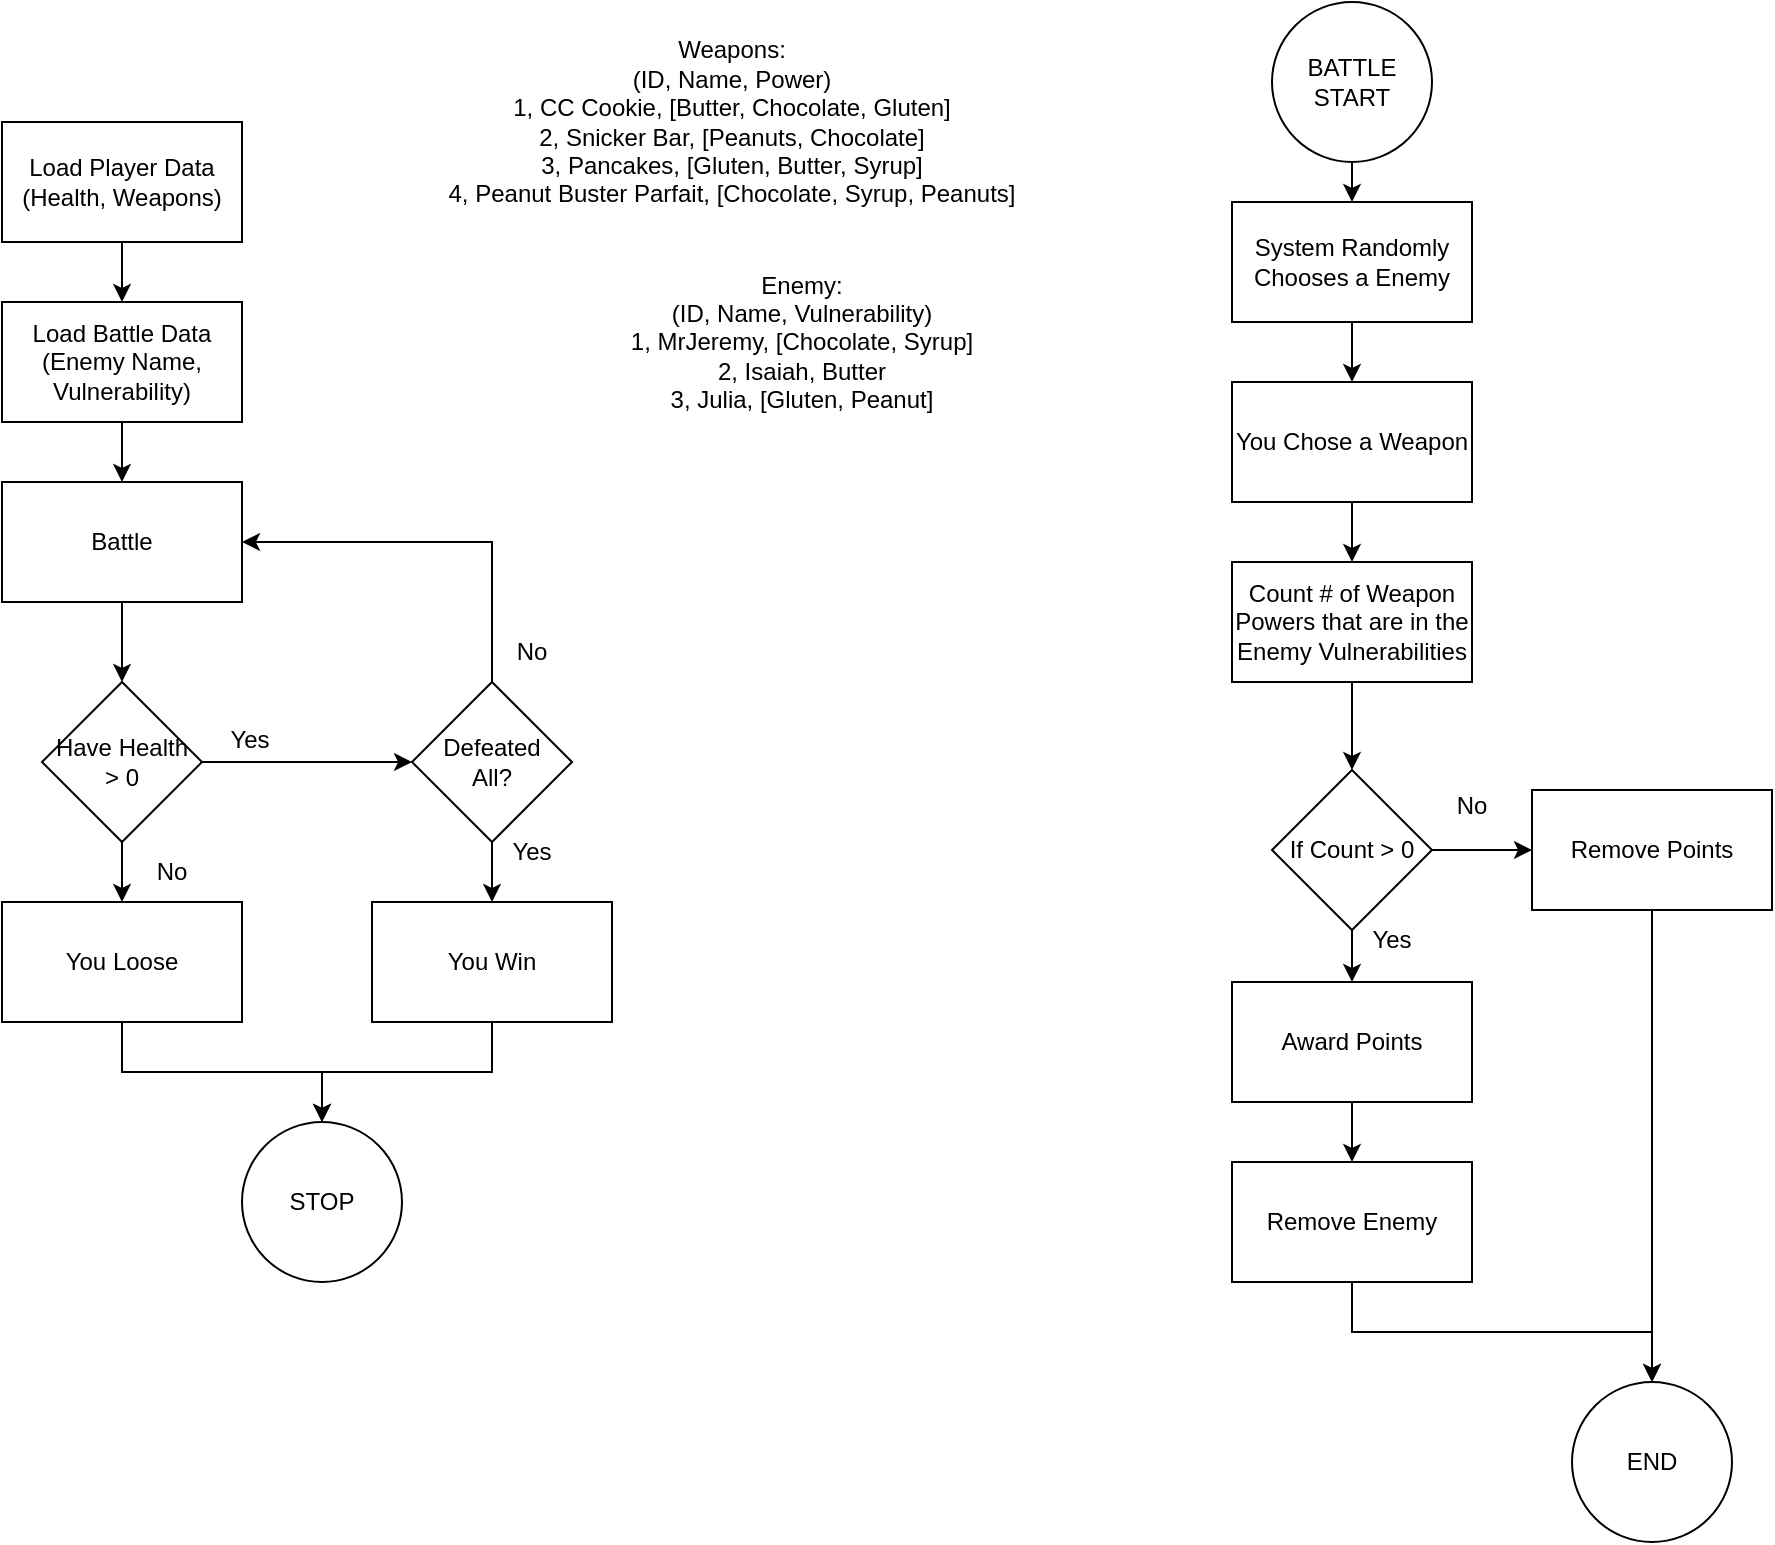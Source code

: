 <mxfile version="28.2.5">
  <diagram name="Page-1" id="CNQS5Xrqt7zqd8Gi99tT">
    <mxGraphModel dx="1840" dy="1060" grid="1" gridSize="10" guides="1" tooltips="1" connect="1" arrows="1" fold="1" page="1" pageScale="1" pageWidth="850" pageHeight="1100" math="0" shadow="0">
      <root>
        <mxCell id="0" />
        <mxCell id="1" parent="0" />
        <mxCell id="JxfOv3fXcAA6r9yUdwZh-14" style="edgeStyle=orthogonalEdgeStyle;rounded=0;orthogonalLoop=1;jettySize=auto;html=1;exitX=0.5;exitY=1;exitDx=0;exitDy=0;entryX=0.5;entryY=0;entryDx=0;entryDy=0;" edge="1" parent="1" source="JxfOv3fXcAA6r9yUdwZh-1" target="JxfOv3fXcAA6r9yUdwZh-2">
          <mxGeometry relative="1" as="geometry" />
        </mxCell>
        <mxCell id="JxfOv3fXcAA6r9yUdwZh-1" value="Load Player Data&lt;div&gt;(Health, Weapons)&lt;/div&gt;" style="rounded=0;whiteSpace=wrap;html=1;" vertex="1" parent="1">
          <mxGeometry x="305" y="80" width="120" height="60" as="geometry" />
        </mxCell>
        <mxCell id="JxfOv3fXcAA6r9yUdwZh-15" style="edgeStyle=orthogonalEdgeStyle;rounded=0;orthogonalLoop=1;jettySize=auto;html=1;exitX=0.5;exitY=1;exitDx=0;exitDy=0;entryX=0.5;entryY=0;entryDx=0;entryDy=0;" edge="1" parent="1" source="JxfOv3fXcAA6r9yUdwZh-2" target="JxfOv3fXcAA6r9yUdwZh-3">
          <mxGeometry relative="1" as="geometry" />
        </mxCell>
        <mxCell id="JxfOv3fXcAA6r9yUdwZh-2" value="Load Battle Data&lt;div&gt;(Enemy Name, Vulnerability)&lt;/div&gt;" style="rounded=0;whiteSpace=wrap;html=1;" vertex="1" parent="1">
          <mxGeometry x="305" y="170" width="120" height="60" as="geometry" />
        </mxCell>
        <mxCell id="JxfOv3fXcAA6r9yUdwZh-3" value="Battle" style="rounded=0;whiteSpace=wrap;html=1;" vertex="1" parent="1">
          <mxGeometry x="305" y="260" width="120" height="60" as="geometry" />
        </mxCell>
        <mxCell id="JxfOv3fXcAA6r9yUdwZh-17" style="edgeStyle=orthogonalEdgeStyle;rounded=0;orthogonalLoop=1;jettySize=auto;html=1;exitX=1;exitY=0.5;exitDx=0;exitDy=0;entryX=0;entryY=0.5;entryDx=0;entryDy=0;" edge="1" parent="1" source="JxfOv3fXcAA6r9yUdwZh-4" target="JxfOv3fXcAA6r9yUdwZh-9">
          <mxGeometry relative="1" as="geometry" />
        </mxCell>
        <mxCell id="JxfOv3fXcAA6r9yUdwZh-4" value="Have Health&lt;div&gt;&amp;gt; 0&lt;/div&gt;" style="rhombus;whiteSpace=wrap;html=1;" vertex="1" parent="1">
          <mxGeometry x="325" y="360" width="80" height="80" as="geometry" />
        </mxCell>
        <mxCell id="JxfOv3fXcAA6r9yUdwZh-18" style="edgeStyle=orthogonalEdgeStyle;rounded=0;orthogonalLoop=1;jettySize=auto;html=1;exitX=0.5;exitY=1;exitDx=0;exitDy=0;entryX=0.5;entryY=0;entryDx=0;entryDy=0;" edge="1" parent="1" source="JxfOv3fXcAA6r9yUdwZh-5" target="JxfOv3fXcAA6r9yUdwZh-6">
          <mxGeometry relative="1" as="geometry" />
        </mxCell>
        <mxCell id="JxfOv3fXcAA6r9yUdwZh-5" value="You Loose" style="rounded=0;whiteSpace=wrap;html=1;" vertex="1" parent="1">
          <mxGeometry x="305" y="470" width="120" height="60" as="geometry" />
        </mxCell>
        <mxCell id="JxfOv3fXcAA6r9yUdwZh-6" value="STOP" style="ellipse;whiteSpace=wrap;html=1;aspect=fixed;" vertex="1" parent="1">
          <mxGeometry x="425" y="580" width="80" height="80" as="geometry" />
        </mxCell>
        <mxCell id="JxfOv3fXcAA6r9yUdwZh-7" value="" style="endArrow=classic;html=1;rounded=0;exitX=0.5;exitY=1;exitDx=0;exitDy=0;entryX=0.5;entryY=0;entryDx=0;entryDy=0;" edge="1" parent="1" source="JxfOv3fXcAA6r9yUdwZh-4" target="JxfOv3fXcAA6r9yUdwZh-5">
          <mxGeometry width="50" height="50" relative="1" as="geometry">
            <mxPoint x="350" y="410" as="sourcePoint" />
            <mxPoint x="400" y="360" as="targetPoint" />
          </mxGeometry>
        </mxCell>
        <mxCell id="JxfOv3fXcAA6r9yUdwZh-8" value="No" style="text;html=1;align=center;verticalAlign=middle;whiteSpace=wrap;rounded=0;" vertex="1" parent="1">
          <mxGeometry x="360" y="440" width="60" height="30" as="geometry" />
        </mxCell>
        <mxCell id="JxfOv3fXcAA6r9yUdwZh-16" style="edgeStyle=orthogonalEdgeStyle;rounded=0;orthogonalLoop=1;jettySize=auto;html=1;exitX=0.5;exitY=1;exitDx=0;exitDy=0;entryX=0.5;entryY=0;entryDx=0;entryDy=0;" edge="1" parent="1" source="JxfOv3fXcAA6r9yUdwZh-9" target="JxfOv3fXcAA6r9yUdwZh-10">
          <mxGeometry relative="1" as="geometry" />
        </mxCell>
        <mxCell id="JxfOv3fXcAA6r9yUdwZh-9" value="Defeated&lt;div&gt;All?&lt;/div&gt;" style="rhombus;whiteSpace=wrap;html=1;" vertex="1" parent="1">
          <mxGeometry x="510" y="360" width="80" height="80" as="geometry" />
        </mxCell>
        <mxCell id="JxfOv3fXcAA6r9yUdwZh-19" style="edgeStyle=orthogonalEdgeStyle;rounded=0;orthogonalLoop=1;jettySize=auto;html=1;exitX=0.5;exitY=1;exitDx=0;exitDy=0;entryX=0.5;entryY=0;entryDx=0;entryDy=0;" edge="1" parent="1" source="JxfOv3fXcAA6r9yUdwZh-10" target="JxfOv3fXcAA6r9yUdwZh-6">
          <mxGeometry relative="1" as="geometry" />
        </mxCell>
        <mxCell id="JxfOv3fXcAA6r9yUdwZh-10" value="You Win" style="rounded=0;whiteSpace=wrap;html=1;" vertex="1" parent="1">
          <mxGeometry x="490" y="470" width="120" height="60" as="geometry" />
        </mxCell>
        <mxCell id="JxfOv3fXcAA6r9yUdwZh-11" value="" style="endArrow=classic;html=1;rounded=0;exitX=0.5;exitY=0;exitDx=0;exitDy=0;entryX=1;entryY=0.5;entryDx=0;entryDy=0;" edge="1" parent="1" source="JxfOv3fXcAA6r9yUdwZh-9" target="JxfOv3fXcAA6r9yUdwZh-3">
          <mxGeometry width="50" height="50" relative="1" as="geometry">
            <mxPoint x="350" y="410" as="sourcePoint" />
            <mxPoint x="400" y="360" as="targetPoint" />
            <Array as="points">
              <mxPoint x="550" y="290" />
            </Array>
          </mxGeometry>
        </mxCell>
        <mxCell id="JxfOv3fXcAA6r9yUdwZh-12" value="" style="endArrow=classic;html=1;rounded=0;exitX=0.5;exitY=1;exitDx=0;exitDy=0;entryX=0.5;entryY=0;entryDx=0;entryDy=0;" edge="1" parent="1" source="JxfOv3fXcAA6r9yUdwZh-3" target="JxfOv3fXcAA6r9yUdwZh-4">
          <mxGeometry width="50" height="50" relative="1" as="geometry">
            <mxPoint x="350" y="410" as="sourcePoint" />
            <mxPoint x="400" y="360" as="targetPoint" />
          </mxGeometry>
        </mxCell>
        <mxCell id="JxfOv3fXcAA6r9yUdwZh-20" value="Yes" style="text;html=1;align=center;verticalAlign=middle;whiteSpace=wrap;rounded=0;" vertex="1" parent="1">
          <mxGeometry x="399" y="374" width="60" height="30" as="geometry" />
        </mxCell>
        <mxCell id="JxfOv3fXcAA6r9yUdwZh-21" value="Yes" style="text;html=1;align=center;verticalAlign=middle;whiteSpace=wrap;rounded=0;" vertex="1" parent="1">
          <mxGeometry x="540" y="430" width="60" height="30" as="geometry" />
        </mxCell>
        <mxCell id="JxfOv3fXcAA6r9yUdwZh-22" value="No" style="text;html=1;align=center;verticalAlign=middle;whiteSpace=wrap;rounded=0;" vertex="1" parent="1">
          <mxGeometry x="540" y="330" width="60" height="30" as="geometry" />
        </mxCell>
        <mxCell id="JxfOv3fXcAA6r9yUdwZh-23" value="Enemy:&lt;div&gt;(&lt;span style=&quot;background-color: transparent; color: light-dark(rgb(0, 0, 0), rgb(255, 255, 255));&quot;&gt;ID, Name, Vulnerability)&lt;/span&gt;&lt;/div&gt;&lt;div&gt;&lt;span style=&quot;background-color: transparent; color: light-dark(rgb(0, 0, 0), rgb(255, 255, 255));&quot;&gt;1, MrJeremy, [Chocolate, Syrup]&lt;/span&gt;&lt;/div&gt;&lt;div&gt;&lt;span style=&quot;background-color: transparent; color: light-dark(rgb(0, 0, 0), rgb(255, 255, 255));&quot;&gt;2, Isaiah, Butter&lt;/span&gt;&lt;/div&gt;&lt;div&gt;&lt;span style=&quot;background-color: transparent; color: light-dark(rgb(0, 0, 0), rgb(255, 255, 255));&quot;&gt;3, Julia, [Gluten, Peanut]&lt;/span&gt;&lt;/div&gt;" style="text;html=1;align=center;verticalAlign=middle;whiteSpace=wrap;rounded=0;" vertex="1" parent="1">
          <mxGeometry x="615" y="130" width="180" height="120" as="geometry" />
        </mxCell>
        <mxCell id="JxfOv3fXcAA6r9yUdwZh-25" value="Weapons:&lt;div&gt;(&lt;span style=&quot;background-color: transparent; color: light-dark(rgb(0, 0, 0), rgb(255, 255, 255));&quot;&gt;ID, Name, Power)&lt;/span&gt;&lt;/div&gt;&lt;div&gt;&lt;span style=&quot;background-color: transparent; color: light-dark(rgb(0, 0, 0), rgb(255, 255, 255));&quot;&gt;1, CC Cookie, [Butter, Chocolate, Gluten]&lt;/span&gt;&lt;/div&gt;&lt;div&gt;&lt;span style=&quot;background-color: transparent; color: light-dark(rgb(0, 0, 0), rgb(255, 255, 255));&quot;&gt;2, Snicker Bar, [Peanuts, Chocolate]&lt;/span&gt;&lt;/div&gt;&lt;div&gt;&lt;span style=&quot;background-color: transparent; color: light-dark(rgb(0, 0, 0), rgb(255, 255, 255));&quot;&gt;3, Pancakes, [Gluten, Butter, Syrup]&lt;/span&gt;&lt;/div&gt;&lt;div&gt;&lt;span style=&quot;background-color: transparent; color: light-dark(rgb(0, 0, 0), rgb(255, 255, 255));&quot;&gt;4, Peanut Buster Parfait, [Chocolate, Syrup, Peanuts]&lt;/span&gt;&lt;/div&gt;" style="text;html=1;align=center;verticalAlign=middle;whiteSpace=wrap;rounded=0;" vertex="1" parent="1">
          <mxGeometry x="510" y="20" width="320" height="120" as="geometry" />
        </mxCell>
        <mxCell id="JxfOv3fXcAA6r9yUdwZh-43" style="edgeStyle=orthogonalEdgeStyle;rounded=0;orthogonalLoop=1;jettySize=auto;html=1;exitX=0.5;exitY=1;exitDx=0;exitDy=0;entryX=0.5;entryY=0;entryDx=0;entryDy=0;" edge="1" parent="1" source="JxfOv3fXcAA6r9yUdwZh-27" target="JxfOv3fXcAA6r9yUdwZh-28">
          <mxGeometry relative="1" as="geometry" />
        </mxCell>
        <mxCell id="JxfOv3fXcAA6r9yUdwZh-27" value="System Randomly Chooses a Enemy" style="rounded=0;whiteSpace=wrap;html=1;" vertex="1" parent="1">
          <mxGeometry x="920" y="120" width="120" height="60" as="geometry" />
        </mxCell>
        <mxCell id="JxfOv3fXcAA6r9yUdwZh-44" style="edgeStyle=orthogonalEdgeStyle;rounded=0;orthogonalLoop=1;jettySize=auto;html=1;exitX=0.5;exitY=1;exitDx=0;exitDy=0;entryX=0.5;entryY=0;entryDx=0;entryDy=0;" edge="1" parent="1" source="JxfOv3fXcAA6r9yUdwZh-28" target="JxfOv3fXcAA6r9yUdwZh-29">
          <mxGeometry relative="1" as="geometry" />
        </mxCell>
        <mxCell id="JxfOv3fXcAA6r9yUdwZh-28" value="You Chose a Weapon" style="rounded=0;whiteSpace=wrap;html=1;" vertex="1" parent="1">
          <mxGeometry x="920" y="210" width="120" height="60" as="geometry" />
        </mxCell>
        <mxCell id="JxfOv3fXcAA6r9yUdwZh-33" style="edgeStyle=orthogonalEdgeStyle;rounded=0;orthogonalLoop=1;jettySize=auto;html=1;exitX=0.5;exitY=1;exitDx=0;exitDy=0;entryX=0.5;entryY=0;entryDx=0;entryDy=0;" edge="1" parent="1" source="JxfOv3fXcAA6r9yUdwZh-29" target="JxfOv3fXcAA6r9yUdwZh-30">
          <mxGeometry relative="1" as="geometry" />
        </mxCell>
        <mxCell id="JxfOv3fXcAA6r9yUdwZh-29" value="Count # of Weapon Powers that are in the Enemy Vulnerabilities" style="rounded=0;whiteSpace=wrap;html=1;" vertex="1" parent="1">
          <mxGeometry x="920" y="300" width="120" height="60" as="geometry" />
        </mxCell>
        <mxCell id="JxfOv3fXcAA6r9yUdwZh-34" style="edgeStyle=orthogonalEdgeStyle;rounded=0;orthogonalLoop=1;jettySize=auto;html=1;exitX=0.5;exitY=1;exitDx=0;exitDy=0;entryX=0.5;entryY=0;entryDx=0;entryDy=0;" edge="1" parent="1" source="JxfOv3fXcAA6r9yUdwZh-30" target="JxfOv3fXcAA6r9yUdwZh-31">
          <mxGeometry relative="1" as="geometry" />
        </mxCell>
        <mxCell id="JxfOv3fXcAA6r9yUdwZh-42" style="edgeStyle=orthogonalEdgeStyle;rounded=0;orthogonalLoop=1;jettySize=auto;html=1;exitX=1;exitY=0.5;exitDx=0;exitDy=0;entryX=0;entryY=0.5;entryDx=0;entryDy=0;" edge="1" parent="1" source="JxfOv3fXcAA6r9yUdwZh-30" target="JxfOv3fXcAA6r9yUdwZh-32">
          <mxGeometry relative="1" as="geometry" />
        </mxCell>
        <mxCell id="JxfOv3fXcAA6r9yUdwZh-30" value="If Count &amp;gt; 0" style="rhombus;whiteSpace=wrap;html=1;" vertex="1" parent="1">
          <mxGeometry x="940" y="404" width="80" height="80" as="geometry" />
        </mxCell>
        <mxCell id="JxfOv3fXcAA6r9yUdwZh-36" style="edgeStyle=orthogonalEdgeStyle;rounded=0;orthogonalLoop=1;jettySize=auto;html=1;exitX=0.5;exitY=1;exitDx=0;exitDy=0;" edge="1" parent="1" source="JxfOv3fXcAA6r9yUdwZh-31" target="JxfOv3fXcAA6r9yUdwZh-35">
          <mxGeometry relative="1" as="geometry" />
        </mxCell>
        <mxCell id="JxfOv3fXcAA6r9yUdwZh-31" value="Award Points" style="rounded=0;whiteSpace=wrap;html=1;" vertex="1" parent="1">
          <mxGeometry x="920" y="510" width="120" height="60" as="geometry" />
        </mxCell>
        <mxCell id="JxfOv3fXcAA6r9yUdwZh-47" style="edgeStyle=orthogonalEdgeStyle;rounded=0;orthogonalLoop=1;jettySize=auto;html=1;exitX=0.5;exitY=1;exitDx=0;exitDy=0;entryX=0.5;entryY=0;entryDx=0;entryDy=0;" edge="1" parent="1" source="JxfOv3fXcAA6r9yUdwZh-32" target="JxfOv3fXcAA6r9yUdwZh-45">
          <mxGeometry relative="1" as="geometry">
            <mxPoint x="1130" y="680" as="targetPoint" />
          </mxGeometry>
        </mxCell>
        <mxCell id="JxfOv3fXcAA6r9yUdwZh-32" value="Remove Points" style="rounded=0;whiteSpace=wrap;html=1;" vertex="1" parent="1">
          <mxGeometry x="1070" y="414" width="120" height="60" as="geometry" />
        </mxCell>
        <mxCell id="JxfOv3fXcAA6r9yUdwZh-46" style="edgeStyle=orthogonalEdgeStyle;rounded=0;orthogonalLoop=1;jettySize=auto;html=1;exitX=0.5;exitY=1;exitDx=0;exitDy=0;" edge="1" parent="1" source="JxfOv3fXcAA6r9yUdwZh-35" target="JxfOv3fXcAA6r9yUdwZh-45">
          <mxGeometry relative="1" as="geometry" />
        </mxCell>
        <mxCell id="JxfOv3fXcAA6r9yUdwZh-35" value="Remove Enemy" style="rounded=0;whiteSpace=wrap;html=1;" vertex="1" parent="1">
          <mxGeometry x="920" y="600" width="120" height="60" as="geometry" />
        </mxCell>
        <mxCell id="JxfOv3fXcAA6r9yUdwZh-38" value="Yes" style="text;html=1;align=center;verticalAlign=middle;whiteSpace=wrap;rounded=0;" vertex="1" parent="1">
          <mxGeometry x="970" y="474" width="60" height="30" as="geometry" />
        </mxCell>
        <mxCell id="JxfOv3fXcAA6r9yUdwZh-39" value="No" style="text;html=1;align=center;verticalAlign=middle;whiteSpace=wrap;rounded=0;" vertex="1" parent="1">
          <mxGeometry x="1010" y="414" width="60" height="16" as="geometry" />
        </mxCell>
        <mxCell id="JxfOv3fXcAA6r9yUdwZh-45" value="END" style="ellipse;whiteSpace=wrap;html=1;aspect=fixed;" vertex="1" parent="1">
          <mxGeometry x="1090" y="710" width="80" height="80" as="geometry" />
        </mxCell>
        <mxCell id="JxfOv3fXcAA6r9yUdwZh-49" style="edgeStyle=orthogonalEdgeStyle;rounded=0;orthogonalLoop=1;jettySize=auto;html=1;exitX=0.5;exitY=1;exitDx=0;exitDy=0;entryX=0.5;entryY=0;entryDx=0;entryDy=0;" edge="1" parent="1" source="JxfOv3fXcAA6r9yUdwZh-48" target="JxfOv3fXcAA6r9yUdwZh-27">
          <mxGeometry relative="1" as="geometry" />
        </mxCell>
        <mxCell id="JxfOv3fXcAA6r9yUdwZh-48" value="BATTLE&lt;div&gt;START&lt;/div&gt;" style="ellipse;whiteSpace=wrap;html=1;aspect=fixed;" vertex="1" parent="1">
          <mxGeometry x="940" y="20" width="80" height="80" as="geometry" />
        </mxCell>
      </root>
    </mxGraphModel>
  </diagram>
</mxfile>
